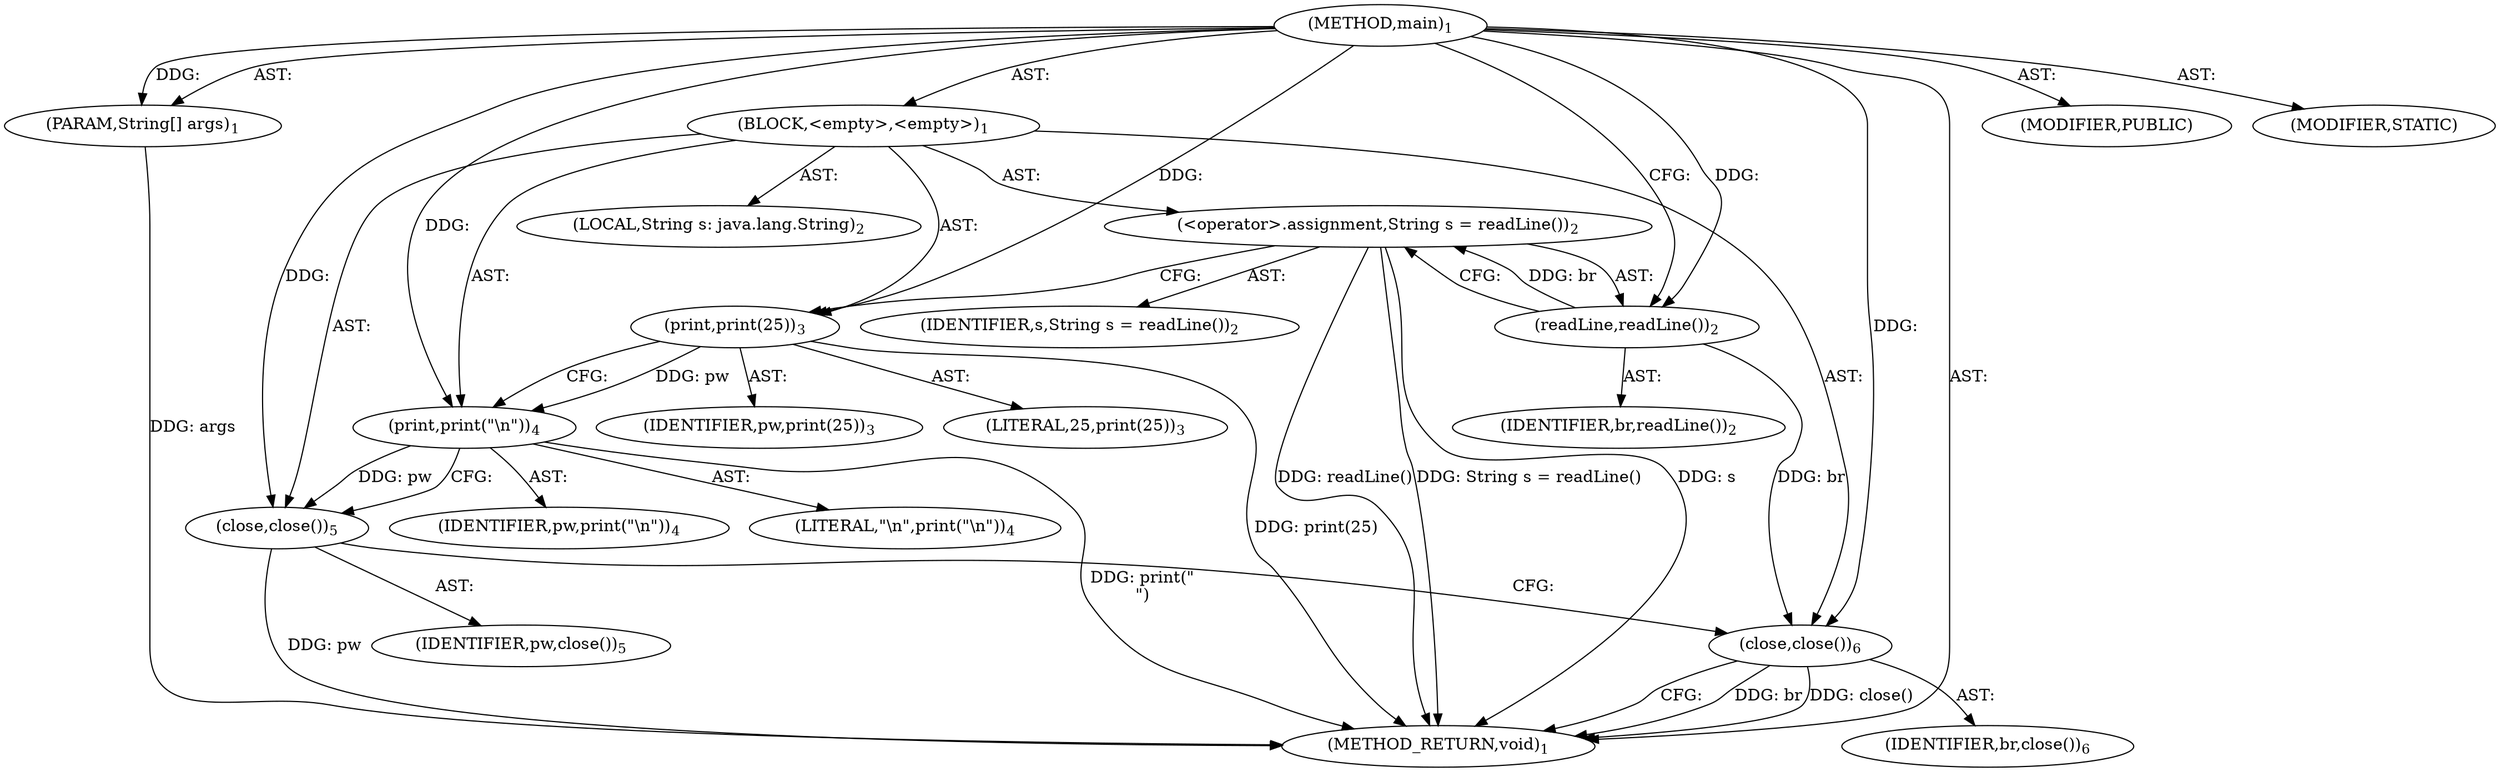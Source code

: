 digraph "main" {  
"17" [label = <(METHOD,main)<SUB>1</SUB>> ]
"18" [label = <(PARAM,String[] args)<SUB>1</SUB>> ]
"19" [label = <(BLOCK,&lt;empty&gt;,&lt;empty&gt;)<SUB>1</SUB>> ]
"20" [label = <(LOCAL,String s: java.lang.String)<SUB>2</SUB>> ]
"21" [label = <(&lt;operator&gt;.assignment,String s = readLine())<SUB>2</SUB>> ]
"22" [label = <(IDENTIFIER,s,String s = readLine())<SUB>2</SUB>> ]
"23" [label = <(readLine,readLine())<SUB>2</SUB>> ]
"24" [label = <(IDENTIFIER,br,readLine())<SUB>2</SUB>> ]
"25" [label = <(print,print(25))<SUB>3</SUB>> ]
"26" [label = <(IDENTIFIER,pw,print(25))<SUB>3</SUB>> ]
"27" [label = <(LITERAL,25,print(25))<SUB>3</SUB>> ]
"28" [label = <(print,print(&quot;\n&quot;))<SUB>4</SUB>> ]
"29" [label = <(IDENTIFIER,pw,print(&quot;\n&quot;))<SUB>4</SUB>> ]
"30" [label = <(LITERAL,&quot;\n&quot;,print(&quot;\n&quot;))<SUB>4</SUB>> ]
"31" [label = <(close,close())<SUB>5</SUB>> ]
"32" [label = <(IDENTIFIER,pw,close())<SUB>5</SUB>> ]
"33" [label = <(close,close())<SUB>6</SUB>> ]
"34" [label = <(IDENTIFIER,br,close())<SUB>6</SUB>> ]
"35" [label = <(MODIFIER,PUBLIC)> ]
"36" [label = <(MODIFIER,STATIC)> ]
"37" [label = <(METHOD_RETURN,void)<SUB>1</SUB>> ]
  "17" -> "18"  [ label = "AST: "] 
  "17" -> "19"  [ label = "AST: "] 
  "17" -> "35"  [ label = "AST: "] 
  "17" -> "36"  [ label = "AST: "] 
  "17" -> "37"  [ label = "AST: "] 
  "19" -> "20"  [ label = "AST: "] 
  "19" -> "21"  [ label = "AST: "] 
  "19" -> "25"  [ label = "AST: "] 
  "19" -> "28"  [ label = "AST: "] 
  "19" -> "31"  [ label = "AST: "] 
  "19" -> "33"  [ label = "AST: "] 
  "21" -> "22"  [ label = "AST: "] 
  "21" -> "23"  [ label = "AST: "] 
  "23" -> "24"  [ label = "AST: "] 
  "25" -> "26"  [ label = "AST: "] 
  "25" -> "27"  [ label = "AST: "] 
  "28" -> "29"  [ label = "AST: "] 
  "28" -> "30"  [ label = "AST: "] 
  "31" -> "32"  [ label = "AST: "] 
  "33" -> "34"  [ label = "AST: "] 
  "21" -> "25"  [ label = "CFG: "] 
  "25" -> "28"  [ label = "CFG: "] 
  "28" -> "31"  [ label = "CFG: "] 
  "31" -> "33"  [ label = "CFG: "] 
  "33" -> "37"  [ label = "CFG: "] 
  "23" -> "21"  [ label = "CFG: "] 
  "17" -> "23"  [ label = "CFG: "] 
  "18" -> "37"  [ label = "DDG: args"] 
  "21" -> "37"  [ label = "DDG: s"] 
  "21" -> "37"  [ label = "DDG: readLine()"] 
  "21" -> "37"  [ label = "DDG: String s = readLine()"] 
  "25" -> "37"  [ label = "DDG: print(25)"] 
  "28" -> "37"  [ label = "DDG: print(&quot;\n&quot;)"] 
  "31" -> "37"  [ label = "DDG: pw"] 
  "33" -> "37"  [ label = "DDG: br"] 
  "33" -> "37"  [ label = "DDG: close()"] 
  "17" -> "18"  [ label = "DDG: "] 
  "23" -> "21"  [ label = "DDG: br"] 
  "17" -> "25"  [ label = "DDG: "] 
  "25" -> "28"  [ label = "DDG: pw"] 
  "17" -> "28"  [ label = "DDG: "] 
  "28" -> "31"  [ label = "DDG: pw"] 
  "17" -> "31"  [ label = "DDG: "] 
  "23" -> "33"  [ label = "DDG: br"] 
  "17" -> "33"  [ label = "DDG: "] 
  "17" -> "23"  [ label = "DDG: "] 
}

